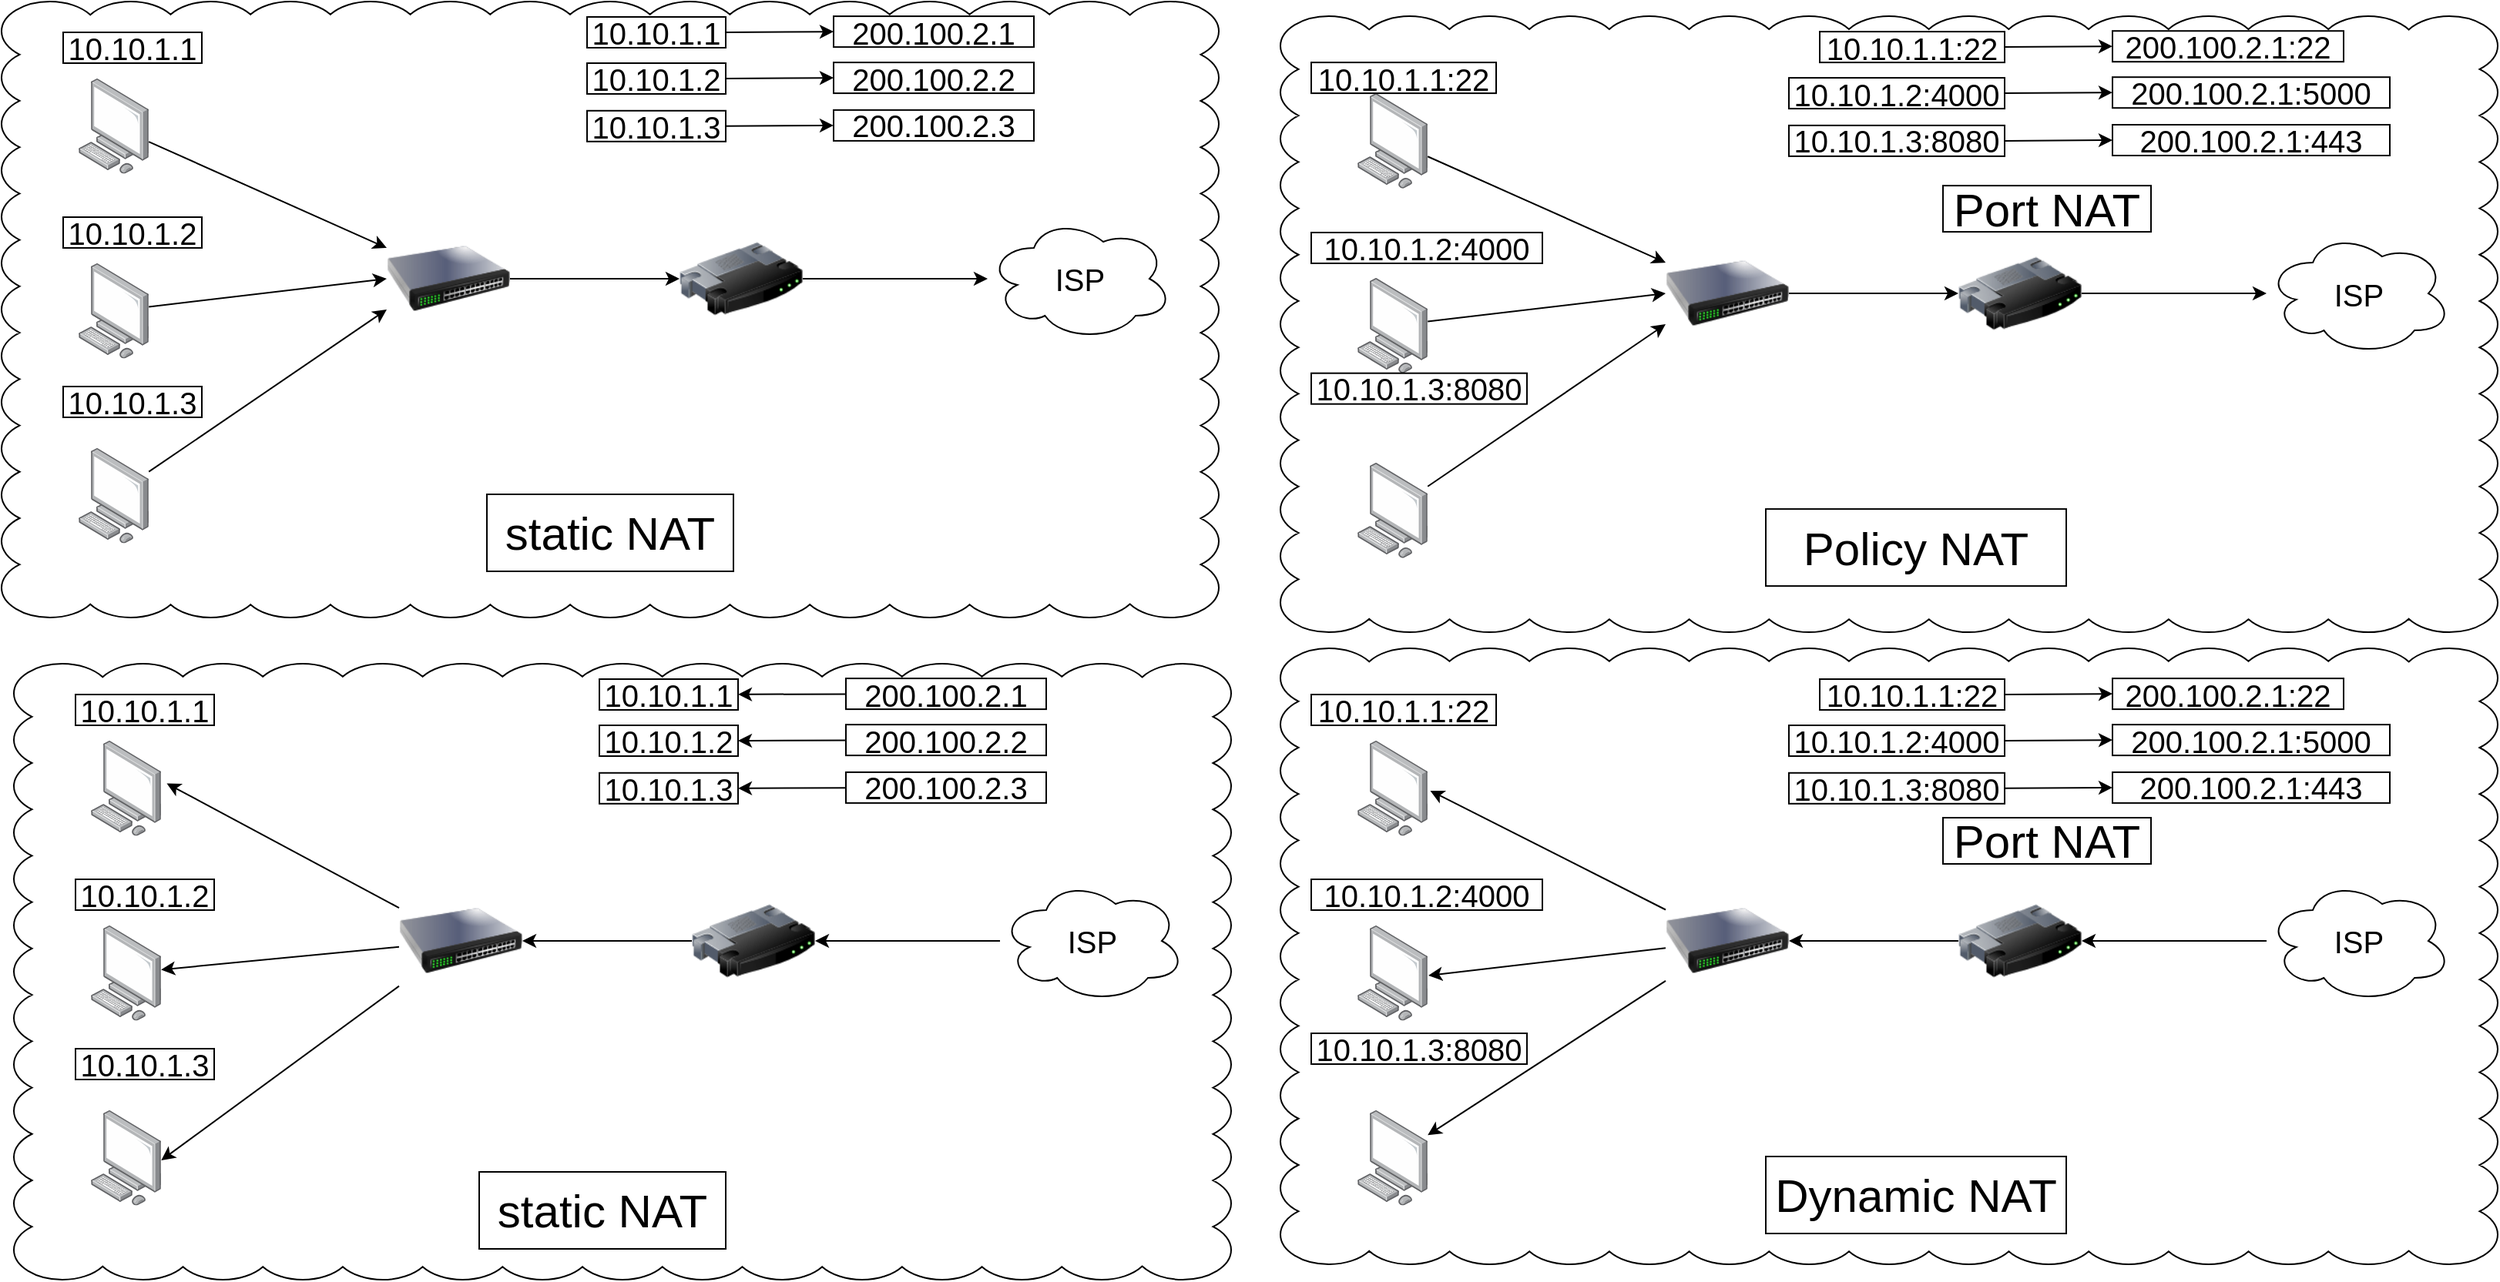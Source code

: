 <mxfile>
    <diagram id="rLaEO6QzvlobE-SWGHmr" name="페이지-1">
        <mxGraphModel dx="1726" dy="751" grid="1" gridSize="10" guides="1" tooltips="1" connect="1" arrows="1" fold="1" page="1" pageScale="1" pageWidth="827" pageHeight="1169" math="0" shadow="0">
            <root>
                <mxCell id="0"/>
                <mxCell id="1" parent="0"/>
                <mxCell id="29" value="" style="whiteSpace=wrap;html=1;shape=mxgraph.basic.cloud_rect;fontSize=20;" parent="1" vertex="1">
                    <mxGeometry x="10" y="10" width="790" height="400" as="geometry"/>
                </mxCell>
                <mxCell id="18" style="edgeStyle=none;html=1;fontSize=20;" parent="1" source="3" target="17" edge="1">
                    <mxGeometry relative="1" as="geometry"/>
                </mxCell>
                <mxCell id="3" value="" style="image;html=1;image=img/lib/clip_art/networking/Router_128x128.png" parent="1" vertex="1">
                    <mxGeometry x="450" y="150" width="80" height="80" as="geometry"/>
                </mxCell>
                <mxCell id="5" style="edgeStyle=none;html=1;entryX=0;entryY=0.5;entryDx=0;entryDy=0;" parent="1" source="4" target="3" edge="1">
                    <mxGeometry relative="1" as="geometry"/>
                </mxCell>
                <mxCell id="4" value="" style="image;html=1;image=img/lib/clip_art/networking/Switch_128x128.png" parent="1" vertex="1">
                    <mxGeometry x="260" y="150" width="80" height="80" as="geometry"/>
                </mxCell>
                <mxCell id="9" style="edgeStyle=none;html=1;entryX=0;entryY=0.25;entryDx=0;entryDy=0;" parent="1" source="6" target="4" edge="1">
                    <mxGeometry relative="1" as="geometry"/>
                </mxCell>
                <mxCell id="6" value="" style="points=[];aspect=fixed;html=1;align=center;shadow=0;dashed=0;image;image=img/lib/allied_telesis/computer_and_terminals/Personal_Computer.svg;" parent="1" vertex="1">
                    <mxGeometry x="60" y="60" width="45.6" height="61.8" as="geometry"/>
                </mxCell>
                <mxCell id="10" style="edgeStyle=none;html=1;entryX=0;entryY=0.5;entryDx=0;entryDy=0;" parent="1" source="7" target="4" edge="1">
                    <mxGeometry relative="1" as="geometry"/>
                </mxCell>
                <mxCell id="7" value="" style="points=[];aspect=fixed;html=1;align=center;shadow=0;dashed=0;image;image=img/lib/allied_telesis/computer_and_terminals/Personal_Computer.svg;" parent="1" vertex="1">
                    <mxGeometry x="60" y="180" width="45.6" height="61.8" as="geometry"/>
                </mxCell>
                <mxCell id="11" style="edgeStyle=none;html=1;entryX=0;entryY=0.75;entryDx=0;entryDy=0;" parent="1" source="8" target="4" edge="1">
                    <mxGeometry relative="1" as="geometry"/>
                </mxCell>
                <mxCell id="8" value="" style="points=[];aspect=fixed;html=1;align=center;shadow=0;dashed=0;image;image=img/lib/allied_telesis/computer_and_terminals/Personal_Computer.svg;" parent="1" vertex="1">
                    <mxGeometry x="60" y="300" width="45.6" height="61.8" as="geometry"/>
                </mxCell>
                <mxCell id="13" value="&lt;font style=&quot;font-size: 20px;&quot;&gt;10.10.1.1&lt;/font&gt;" style="rounded=0;whiteSpace=wrap;html=1;" parent="1" vertex="1">
                    <mxGeometry x="50" y="30" width="90" height="20" as="geometry"/>
                </mxCell>
                <mxCell id="14" value="&lt;font style=&quot;font-size: 20px;&quot;&gt;10.10.1.2&lt;/font&gt;" style="rounded=0;whiteSpace=wrap;html=1;" parent="1" vertex="1">
                    <mxGeometry x="50" y="150" width="90" height="20" as="geometry"/>
                </mxCell>
                <mxCell id="15" value="&lt;font style=&quot;font-size: 20px;&quot;&gt;10.10.1.3&lt;/font&gt;" style="rounded=0;whiteSpace=wrap;html=1;" parent="1" vertex="1">
                    <mxGeometry x="50" y="260" width="90" height="20" as="geometry"/>
                </mxCell>
                <mxCell id="17" value="ISP" style="ellipse;shape=cloud;whiteSpace=wrap;html=1;fontSize=20;" parent="1" vertex="1">
                    <mxGeometry x="650" y="150" width="120" height="80" as="geometry"/>
                </mxCell>
                <mxCell id="28" style="edgeStyle=none;html=1;exitX=1;exitY=0.5;exitDx=0;exitDy=0;entryX=0;entryY=0.5;entryDx=0;entryDy=0;fontSize=20;" parent="1" source="20" target="23" edge="1">
                    <mxGeometry relative="1" as="geometry"/>
                </mxCell>
                <mxCell id="20" value="&lt;font style=&quot;font-size: 20px;&quot;&gt;10.10.1.1&lt;/font&gt;" style="rounded=0;whiteSpace=wrap;html=1;" parent="1" vertex="1">
                    <mxGeometry x="390" y="20" width="90" height="20" as="geometry"/>
                </mxCell>
                <mxCell id="27" style="edgeStyle=none;html=1;exitX=1;exitY=0.5;exitDx=0;exitDy=0;entryX=0;entryY=0.5;entryDx=0;entryDy=0;fontSize=20;" parent="1" source="21" target="24" edge="1">
                    <mxGeometry relative="1" as="geometry"/>
                </mxCell>
                <mxCell id="21" value="&lt;font style=&quot;font-size: 20px;&quot;&gt;10.10.1.2&lt;/font&gt;" style="rounded=0;whiteSpace=wrap;html=1;" parent="1" vertex="1">
                    <mxGeometry x="390" y="50" width="90" height="20" as="geometry"/>
                </mxCell>
                <mxCell id="26" style="edgeStyle=none;html=1;exitX=1;exitY=0.5;exitDx=0;exitDy=0;entryX=0;entryY=0.5;entryDx=0;entryDy=0;fontSize=20;" parent="1" source="22" target="25" edge="1">
                    <mxGeometry relative="1" as="geometry"/>
                </mxCell>
                <mxCell id="22" value="&lt;font style=&quot;font-size: 20px;&quot;&gt;10.10.1.3&lt;/font&gt;" style="rounded=0;whiteSpace=wrap;html=1;" parent="1" vertex="1">
                    <mxGeometry x="390" y="80.9" width="90" height="20" as="geometry"/>
                </mxCell>
                <mxCell id="23" value="&lt;font style=&quot;font-size: 20px;&quot;&gt;200.100.2.1&lt;/font&gt;" style="rounded=0;whiteSpace=wrap;html=1;" parent="1" vertex="1">
                    <mxGeometry x="550" y="19.55" width="130" height="20" as="geometry"/>
                </mxCell>
                <mxCell id="24" value="&lt;font style=&quot;font-size: 20px;&quot;&gt;200.100.2.2&lt;/font&gt;" style="rounded=0;whiteSpace=wrap;html=1;" parent="1" vertex="1">
                    <mxGeometry x="550" y="49.55" width="130" height="20" as="geometry"/>
                </mxCell>
                <mxCell id="25" value="&lt;font style=&quot;font-size: 20px;&quot;&gt;200.100.2.3&lt;/font&gt;" style="rounded=0;whiteSpace=wrap;html=1;" parent="1" vertex="1">
                    <mxGeometry x="550" y="80.45" width="130" height="20" as="geometry"/>
                </mxCell>
                <mxCell id="30" value="&lt;font style=&quot;font-size: 30px;&quot;&gt;static NAT&lt;/font&gt;" style="rounded=0;whiteSpace=wrap;html=1;" parent="1" vertex="1">
                    <mxGeometry x="325" y="330" width="160" height="50" as="geometry"/>
                </mxCell>
                <mxCell id="31" value="" style="whiteSpace=wrap;html=1;shape=mxgraph.basic.cloud_rect;fontSize=20;" parent="1" vertex="1">
                    <mxGeometry x="18" y="440" width="790" height="400" as="geometry"/>
                </mxCell>
                <mxCell id="57" style="edgeStyle=none;html=1;entryX=1;entryY=0.5;entryDx=0;entryDy=0;fontSize=30;" parent="1" source="33" target="35" edge="1">
                    <mxGeometry relative="1" as="geometry"/>
                </mxCell>
                <mxCell id="33" value="" style="image;html=1;image=img/lib/clip_art/networking/Router_128x128.png" parent="1" vertex="1">
                    <mxGeometry x="458" y="580" width="80" height="80" as="geometry"/>
                </mxCell>
                <mxCell id="58" style="edgeStyle=none;html=1;entryX=1.08;entryY=0.449;entryDx=0;entryDy=0;entryPerimeter=0;fontSize=30;" parent="1" source="35" target="37" edge="1">
                    <mxGeometry relative="1" as="geometry"/>
                </mxCell>
                <mxCell id="59" style="edgeStyle=none;html=1;fontSize=30;" parent="1" source="35" target="39" edge="1">
                    <mxGeometry relative="1" as="geometry"/>
                </mxCell>
                <mxCell id="60" style="edgeStyle=none;html=1;entryX=1.002;entryY=0.525;entryDx=0;entryDy=0;entryPerimeter=0;fontSize=30;" parent="1" source="35" target="41" edge="1">
                    <mxGeometry relative="1" as="geometry"/>
                </mxCell>
                <mxCell id="35" value="" style="image;html=1;image=img/lib/clip_art/networking/Switch_128x128.png" parent="1" vertex="1">
                    <mxGeometry x="268" y="580" width="80" height="80" as="geometry"/>
                </mxCell>
                <mxCell id="37" value="" style="points=[];aspect=fixed;html=1;align=center;shadow=0;dashed=0;image;image=img/lib/allied_telesis/computer_and_terminals/Personal_Computer.svg;" parent="1" vertex="1">
                    <mxGeometry x="68" y="490" width="45.6" height="61.8" as="geometry"/>
                </mxCell>
                <mxCell id="39" value="" style="points=[];aspect=fixed;html=1;align=center;shadow=0;dashed=0;image;image=img/lib/allied_telesis/computer_and_terminals/Personal_Computer.svg;" parent="1" vertex="1">
                    <mxGeometry x="68" y="610" width="45.6" height="61.8" as="geometry"/>
                </mxCell>
                <mxCell id="41" value="" style="points=[];aspect=fixed;html=1;align=center;shadow=0;dashed=0;image;image=img/lib/allied_telesis/computer_and_terminals/Personal_Computer.svg;" parent="1" vertex="1">
                    <mxGeometry x="68" y="730" width="45.6" height="61.8" as="geometry"/>
                </mxCell>
                <mxCell id="42" value="&lt;font style=&quot;font-size: 20px;&quot;&gt;10.10.1.1&lt;/font&gt;" style="rounded=0;whiteSpace=wrap;html=1;" parent="1" vertex="1">
                    <mxGeometry x="58" y="460" width="90" height="20" as="geometry"/>
                </mxCell>
                <mxCell id="43" value="&lt;font style=&quot;font-size: 20px;&quot;&gt;10.10.1.2&lt;/font&gt;" style="rounded=0;whiteSpace=wrap;html=1;" parent="1" vertex="1">
                    <mxGeometry x="58" y="580" width="90" height="20" as="geometry"/>
                </mxCell>
                <mxCell id="44" value="&lt;font style=&quot;font-size: 20px;&quot;&gt;10.10.1.3&lt;/font&gt;" style="rounded=0;whiteSpace=wrap;html=1;" parent="1" vertex="1">
                    <mxGeometry x="58" y="690" width="90" height="20" as="geometry"/>
                </mxCell>
                <mxCell id="56" style="edgeStyle=none;html=1;entryX=1;entryY=0.5;entryDx=0;entryDy=0;fontSize=30;" parent="1" source="45" target="33" edge="1">
                    <mxGeometry relative="1" as="geometry"/>
                </mxCell>
                <mxCell id="45" value="ISP" style="ellipse;shape=cloud;whiteSpace=wrap;html=1;fontSize=20;" parent="1" vertex="1">
                    <mxGeometry x="658" y="580" width="120" height="80" as="geometry"/>
                </mxCell>
                <mxCell id="47" value="&lt;font style=&quot;font-size: 20px;&quot;&gt;10.10.1.1&lt;/font&gt;" style="rounded=0;whiteSpace=wrap;html=1;" parent="1" vertex="1">
                    <mxGeometry x="398" y="450" width="90" height="20" as="geometry"/>
                </mxCell>
                <mxCell id="49" value="&lt;font style=&quot;font-size: 20px;&quot;&gt;10.10.1.2&lt;/font&gt;" style="rounded=0;whiteSpace=wrap;html=1;" parent="1" vertex="1">
                    <mxGeometry x="398" y="480" width="90" height="20" as="geometry"/>
                </mxCell>
                <mxCell id="51" value="&lt;font style=&quot;font-size: 20px;&quot;&gt;10.10.1.3&lt;/font&gt;" style="rounded=0;whiteSpace=wrap;html=1;" parent="1" vertex="1">
                    <mxGeometry x="398" y="510.9" width="90" height="20" as="geometry"/>
                </mxCell>
                <mxCell id="63" style="edgeStyle=none;html=1;fontSize=30;" parent="1" source="52" target="47" edge="1">
                    <mxGeometry relative="1" as="geometry"/>
                </mxCell>
                <mxCell id="52" value="&lt;font style=&quot;font-size: 20px;&quot;&gt;200.100.2.1&lt;/font&gt;" style="rounded=0;whiteSpace=wrap;html=1;" parent="1" vertex="1">
                    <mxGeometry x="558" y="449.55" width="130" height="20" as="geometry"/>
                </mxCell>
                <mxCell id="62" style="edgeStyle=none;html=1;entryX=1;entryY=0.5;entryDx=0;entryDy=0;fontSize=30;" parent="1" source="53" target="49" edge="1">
                    <mxGeometry relative="1" as="geometry"/>
                </mxCell>
                <mxCell id="53" value="&lt;font style=&quot;font-size: 20px;&quot;&gt;200.100.2.2&lt;/font&gt;" style="rounded=0;whiteSpace=wrap;html=1;" parent="1" vertex="1">
                    <mxGeometry x="558" y="479.55" width="130" height="20" as="geometry"/>
                </mxCell>
                <mxCell id="61" style="edgeStyle=none;html=1;entryX=1;entryY=0.5;entryDx=0;entryDy=0;fontSize=30;" parent="1" source="54" target="51" edge="1">
                    <mxGeometry relative="1" as="geometry"/>
                </mxCell>
                <mxCell id="54" value="&lt;font style=&quot;font-size: 20px;&quot;&gt;200.100.2.3&lt;/font&gt;" style="rounded=0;whiteSpace=wrap;html=1;" parent="1" vertex="1">
                    <mxGeometry x="558" y="510.45" width="130" height="20" as="geometry"/>
                </mxCell>
                <mxCell id="55" value="&lt;font style=&quot;font-size: 30px;&quot;&gt;static NAT&lt;/font&gt;" style="rounded=0;whiteSpace=wrap;html=1;" parent="1" vertex="1">
                    <mxGeometry x="320" y="770" width="160" height="50" as="geometry"/>
                </mxCell>
                <mxCell id="86" value="" style="whiteSpace=wrap;html=1;shape=mxgraph.basic.cloud_rect;fontSize=20;" parent="1" vertex="1">
                    <mxGeometry x="840" y="19.55" width="790" height="400" as="geometry"/>
                </mxCell>
                <mxCell id="87" style="edgeStyle=none;html=1;fontSize=20;" parent="1" source="88" target="100" edge="1">
                    <mxGeometry relative="1" as="geometry"/>
                </mxCell>
                <mxCell id="88" value="" style="image;html=1;image=img/lib/clip_art/networking/Router_128x128.png" parent="1" vertex="1">
                    <mxGeometry x="1280" y="159.55" width="80" height="80" as="geometry"/>
                </mxCell>
                <mxCell id="89" style="edgeStyle=none;html=1;entryX=0;entryY=0.5;entryDx=0;entryDy=0;" parent="1" source="90" target="88" edge="1">
                    <mxGeometry relative="1" as="geometry"/>
                </mxCell>
                <mxCell id="90" value="" style="image;html=1;image=img/lib/clip_art/networking/Switch_128x128.png" parent="1" vertex="1">
                    <mxGeometry x="1090" y="159.55" width="80" height="80" as="geometry"/>
                </mxCell>
                <mxCell id="91" style="edgeStyle=none;html=1;entryX=0;entryY=0.25;entryDx=0;entryDy=0;" parent="1" source="92" target="90" edge="1">
                    <mxGeometry relative="1" as="geometry"/>
                </mxCell>
                <mxCell id="92" value="" style="points=[];aspect=fixed;html=1;align=center;shadow=0;dashed=0;image;image=img/lib/allied_telesis/computer_and_terminals/Personal_Computer.svg;" parent="1" vertex="1">
                    <mxGeometry x="890" y="69.55" width="45.6" height="61.8" as="geometry"/>
                </mxCell>
                <mxCell id="93" style="edgeStyle=none;html=1;entryX=0;entryY=0.5;entryDx=0;entryDy=0;" parent="1" source="94" target="90" edge="1">
                    <mxGeometry relative="1" as="geometry"/>
                </mxCell>
                <mxCell id="94" value="" style="points=[];aspect=fixed;html=1;align=center;shadow=0;dashed=0;image;image=img/lib/allied_telesis/computer_and_terminals/Personal_Computer.svg;" parent="1" vertex="1">
                    <mxGeometry x="890" y="189.55" width="45.6" height="61.8" as="geometry"/>
                </mxCell>
                <mxCell id="95" style="edgeStyle=none;html=1;entryX=0;entryY=0.75;entryDx=0;entryDy=0;" parent="1" source="96" target="90" edge="1">
                    <mxGeometry relative="1" as="geometry"/>
                </mxCell>
                <mxCell id="96" value="" style="points=[];aspect=fixed;html=1;align=center;shadow=0;dashed=0;image;image=img/lib/allied_telesis/computer_and_terminals/Personal_Computer.svg;" parent="1" vertex="1">
                    <mxGeometry x="890" y="309.55" width="45.6" height="61.8" as="geometry"/>
                </mxCell>
                <mxCell id="100" value="ISP" style="ellipse;shape=cloud;whiteSpace=wrap;html=1;fontSize=20;" parent="1" vertex="1">
                    <mxGeometry x="1480" y="159.55" width="120" height="80" as="geometry"/>
                </mxCell>
                <mxCell id="101" style="edgeStyle=none;html=1;exitX=1;exitY=0.5;exitDx=0;exitDy=0;entryX=0;entryY=0.5;entryDx=0;entryDy=0;fontSize=20;" parent="1" source="102" target="107" edge="1">
                    <mxGeometry relative="1" as="geometry"/>
                </mxCell>
                <mxCell id="102" value="&lt;font style=&quot;font-size: 20px;&quot;&gt;10.10.1.1:22&lt;/font&gt;" style="rounded=0;whiteSpace=wrap;html=1;" parent="1" vertex="1">
                    <mxGeometry x="1190" y="29.55" width="120" height="20" as="geometry"/>
                </mxCell>
                <mxCell id="103" style="edgeStyle=none;html=1;exitX=1;exitY=0.5;exitDx=0;exitDy=0;entryX=0;entryY=0.5;entryDx=0;entryDy=0;fontSize=20;" parent="1" source="104" target="108" edge="1">
                    <mxGeometry relative="1" as="geometry"/>
                </mxCell>
                <mxCell id="104" value="&lt;font style=&quot;font-size: 20px;&quot;&gt;10.10.1.2:4000&lt;/font&gt;" style="rounded=0;whiteSpace=wrap;html=1;" parent="1" vertex="1">
                    <mxGeometry x="1170" y="59.55" width="140" height="20" as="geometry"/>
                </mxCell>
                <mxCell id="105" style="edgeStyle=none;html=1;exitX=1;exitY=0.5;exitDx=0;exitDy=0;entryX=0;entryY=0.5;entryDx=0;entryDy=0;fontSize=20;" parent="1" source="106" target="109" edge="1">
                    <mxGeometry relative="1" as="geometry"/>
                </mxCell>
                <mxCell id="106" value="&lt;font style=&quot;font-size: 20px;&quot;&gt;10.10.1.3:8080&lt;/font&gt;" style="rounded=0;whiteSpace=wrap;html=1;" parent="1" vertex="1">
                    <mxGeometry x="1170" y="90.45" width="140" height="20" as="geometry"/>
                </mxCell>
                <mxCell id="107" value="&lt;font style=&quot;font-size: 20px;&quot;&gt;200.100.2.1:22&lt;/font&gt;" style="rounded=0;whiteSpace=wrap;html=1;" parent="1" vertex="1">
                    <mxGeometry x="1380" y="29.1" width="150" height="20" as="geometry"/>
                </mxCell>
                <mxCell id="108" value="&lt;font style=&quot;font-size: 20px;&quot;&gt;200.100.2.1:5000&lt;/font&gt;" style="rounded=0;whiteSpace=wrap;html=1;" parent="1" vertex="1">
                    <mxGeometry x="1380" y="59.1" width="180" height="20" as="geometry"/>
                </mxCell>
                <mxCell id="109" value="&lt;font style=&quot;font-size: 20px;&quot;&gt;200.100.2.1:443&lt;/font&gt;" style="rounded=0;whiteSpace=wrap;html=1;" parent="1" vertex="1">
                    <mxGeometry x="1380" y="90" width="180" height="20" as="geometry"/>
                </mxCell>
                <mxCell id="110" value="&lt;font style=&quot;font-size: 30px;&quot;&gt;Policy NAT&lt;/font&gt;" style="rounded=0;whiteSpace=wrap;html=1;" parent="1" vertex="1">
                    <mxGeometry x="1155" y="339.55" width="195" height="50" as="geometry"/>
                </mxCell>
                <mxCell id="135" value="" style="whiteSpace=wrap;html=1;shape=mxgraph.basic.cloud_rect;fontSize=20;" parent="1" vertex="1">
                    <mxGeometry x="840" y="430" width="790" height="400" as="geometry"/>
                </mxCell>
                <mxCell id="168" style="edgeStyle=none;html=1;entryX=1;entryY=0.5;entryDx=0;entryDy=0;fontSize=30;" parent="1" source="137" target="139" edge="1">
                    <mxGeometry relative="1" as="geometry"/>
                </mxCell>
                <mxCell id="137" value="" style="image;html=1;image=img/lib/clip_art/networking/Router_128x128.png" parent="1" vertex="1">
                    <mxGeometry x="1280" y="580" width="80" height="80" as="geometry"/>
                </mxCell>
                <mxCell id="165" style="edgeStyle=none;html=1;entryX=1.036;entryY=0.525;entryDx=0;entryDy=0;entryPerimeter=0;fontSize=30;" parent="1" source="139" target="141" edge="1">
                    <mxGeometry relative="1" as="geometry"/>
                </mxCell>
                <mxCell id="166" style="edgeStyle=none;html=1;entryX=1.01;entryY=0.525;entryDx=0;entryDy=0;entryPerimeter=0;fontSize=30;" parent="1" source="139" target="143" edge="1">
                    <mxGeometry relative="1" as="geometry"/>
                </mxCell>
                <mxCell id="167" style="edgeStyle=none;html=1;fontSize=30;" parent="1" source="139" target="145" edge="1">
                    <mxGeometry relative="1" as="geometry"/>
                </mxCell>
                <mxCell id="139" value="" style="image;html=1;image=img/lib/clip_art/networking/Switch_128x128.png" parent="1" vertex="1">
                    <mxGeometry x="1090" y="580" width="80" height="80" as="geometry"/>
                </mxCell>
                <mxCell id="141" value="" style="points=[];aspect=fixed;html=1;align=center;shadow=0;dashed=0;image;image=img/lib/allied_telesis/computer_and_terminals/Personal_Computer.svg;" parent="1" vertex="1">
                    <mxGeometry x="890" y="490" width="45.6" height="61.8" as="geometry"/>
                </mxCell>
                <mxCell id="143" value="" style="points=[];aspect=fixed;html=1;align=center;shadow=0;dashed=0;image;image=img/lib/allied_telesis/computer_and_terminals/Personal_Computer.svg;" parent="1" vertex="1">
                    <mxGeometry x="890" y="610" width="45.6" height="61.8" as="geometry"/>
                </mxCell>
                <mxCell id="145" value="" style="points=[];aspect=fixed;html=1;align=center;shadow=0;dashed=0;image;image=img/lib/allied_telesis/computer_and_terminals/Personal_Computer.svg;" parent="1" vertex="1">
                    <mxGeometry x="890" y="730" width="45.6" height="61.8" as="geometry"/>
                </mxCell>
                <mxCell id="146" value="&lt;font style=&quot;font-size: 20px;&quot;&gt;10.10.1.1:22&lt;/font&gt;" style="rounded=0;whiteSpace=wrap;html=1;" parent="1" vertex="1">
                    <mxGeometry x="860" y="460" width="120" height="20" as="geometry"/>
                </mxCell>
                <mxCell id="147" value="&lt;font style=&quot;font-size: 20px;&quot;&gt;10.10.1.2:4000&lt;/font&gt;" style="rounded=0;whiteSpace=wrap;html=1;" parent="1" vertex="1">
                    <mxGeometry x="860" y="580" width="150" height="20" as="geometry"/>
                </mxCell>
                <mxCell id="148" value="&lt;font style=&quot;font-size: 20px;&quot;&gt;10.10.1.3:8080&lt;/font&gt;" style="rounded=0;whiteSpace=wrap;html=1;" parent="1" vertex="1">
                    <mxGeometry x="860" y="680" width="140" height="20" as="geometry"/>
                </mxCell>
                <mxCell id="169" style="edgeStyle=none;html=1;entryX=1;entryY=0.5;entryDx=0;entryDy=0;fontSize=30;" parent="1" source="149" target="137" edge="1">
                    <mxGeometry relative="1" as="geometry"/>
                </mxCell>
                <mxCell id="149" value="ISP" style="ellipse;shape=cloud;whiteSpace=wrap;html=1;fontSize=20;" parent="1" vertex="1">
                    <mxGeometry x="1480" y="580" width="120" height="80" as="geometry"/>
                </mxCell>
                <mxCell id="150" style="edgeStyle=none;html=1;exitX=1;exitY=0.5;exitDx=0;exitDy=0;entryX=0;entryY=0.5;entryDx=0;entryDy=0;fontSize=20;" parent="1" source="151" target="156" edge="1">
                    <mxGeometry relative="1" as="geometry"/>
                </mxCell>
                <mxCell id="151" value="&lt;font style=&quot;font-size: 20px;&quot;&gt;10.10.1.1:22&lt;/font&gt;" style="rounded=0;whiteSpace=wrap;html=1;" parent="1" vertex="1">
                    <mxGeometry x="1190" y="450" width="120" height="20" as="geometry"/>
                </mxCell>
                <mxCell id="152" style="edgeStyle=none;html=1;exitX=1;exitY=0.5;exitDx=0;exitDy=0;entryX=0;entryY=0.5;entryDx=0;entryDy=0;fontSize=20;" parent="1" source="153" target="157" edge="1">
                    <mxGeometry relative="1" as="geometry"/>
                </mxCell>
                <mxCell id="153" value="&lt;font style=&quot;font-size: 20px;&quot;&gt;10.10.1.2:4000&lt;/font&gt;" style="rounded=0;whiteSpace=wrap;html=1;" parent="1" vertex="1">
                    <mxGeometry x="1170" y="480" width="140" height="20" as="geometry"/>
                </mxCell>
                <mxCell id="154" style="edgeStyle=none;html=1;exitX=1;exitY=0.5;exitDx=0;exitDy=0;entryX=0;entryY=0.5;entryDx=0;entryDy=0;fontSize=20;" parent="1" source="155" target="158" edge="1">
                    <mxGeometry relative="1" as="geometry"/>
                </mxCell>
                <mxCell id="155" value="&lt;font style=&quot;font-size: 20px;&quot;&gt;10.10.1.3:8080&lt;/font&gt;" style="rounded=0;whiteSpace=wrap;html=1;" parent="1" vertex="1">
                    <mxGeometry x="1170" y="510.9" width="140" height="20" as="geometry"/>
                </mxCell>
                <mxCell id="156" value="&lt;font style=&quot;font-size: 20px;&quot;&gt;200.100.2.1:22&lt;/font&gt;" style="rounded=0;whiteSpace=wrap;html=1;" parent="1" vertex="1">
                    <mxGeometry x="1380" y="449.55" width="150" height="20" as="geometry"/>
                </mxCell>
                <mxCell id="157" value="&lt;font style=&quot;font-size: 20px;&quot;&gt;200.100.2.1:5000&lt;/font&gt;" style="rounded=0;whiteSpace=wrap;html=1;" parent="1" vertex="1">
                    <mxGeometry x="1380" y="479.55" width="180" height="20" as="geometry"/>
                </mxCell>
                <mxCell id="158" value="&lt;font style=&quot;font-size: 20px;&quot;&gt;200.100.2.1:443&lt;/font&gt;" style="rounded=0;whiteSpace=wrap;html=1;" parent="1" vertex="1">
                    <mxGeometry x="1380" y="510.45" width="180" height="20" as="geometry"/>
                </mxCell>
                <mxCell id="159" value="&lt;font style=&quot;font-size: 30px;&quot;&gt;Dynamic NAT&lt;/font&gt;" style="rounded=0;whiteSpace=wrap;html=1;" parent="1" vertex="1">
                    <mxGeometry x="1155" y="760" width="195" height="50" as="geometry"/>
                </mxCell>
                <mxCell id="161" value="&lt;font style=&quot;font-size: 20px;&quot;&gt;10.10.1.1:22&lt;/font&gt;" style="rounded=0;whiteSpace=wrap;html=1;" parent="1" vertex="1">
                    <mxGeometry x="860" y="49.55" width="120" height="20" as="geometry"/>
                </mxCell>
                <mxCell id="162" value="&lt;font style=&quot;font-size: 20px;&quot;&gt;10.10.1.2:4000&lt;/font&gt;" style="rounded=0;whiteSpace=wrap;html=1;" parent="1" vertex="1">
                    <mxGeometry x="860" y="160.0" width="150" height="20" as="geometry"/>
                </mxCell>
                <mxCell id="163" value="&lt;font style=&quot;font-size: 20px;&quot;&gt;10.10.1.3:8080&lt;/font&gt;" style="rounded=0;whiteSpace=wrap;html=1;" parent="1" vertex="1">
                    <mxGeometry x="860" y="251.35" width="140" height="20" as="geometry"/>
                </mxCell>
                <mxCell id="170" value="&lt;font style=&quot;font-size: 30px;&quot;&gt;Port NAT&lt;/font&gt;" style="rounded=0;whiteSpace=wrap;html=1;" parent="1" vertex="1">
                    <mxGeometry x="1270" y="540" width="135" height="30" as="geometry"/>
                </mxCell>
                <mxCell id="171" value="&lt;font style=&quot;font-size: 30px;&quot;&gt;Port NAT&lt;/font&gt;" style="rounded=0;whiteSpace=wrap;html=1;" parent="1" vertex="1">
                    <mxGeometry x="1270" y="129.55" width="135" height="30" as="geometry"/>
                </mxCell>
            </root>
        </mxGraphModel>
    </diagram>
</mxfile>